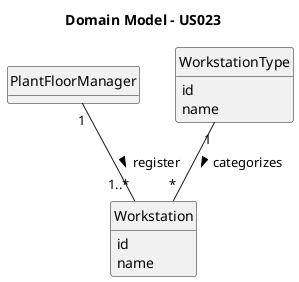 @startuml
skinparam monochrome true
skinparam packageStyle rectangle
skinparam shadowing false

skinparam classAttributeIconSize 0

hide circle
hide methods

title Domain Model - US023

class PlantFloorManager {
}

class WorkstationType {
    id
    name
}

class Workstation {
    id
    name
}

PlantFloorManager "1" -- "1..*" Workstation : register >
WorkstationType "1" -- "*" Workstation : categorizes >

@enduml

